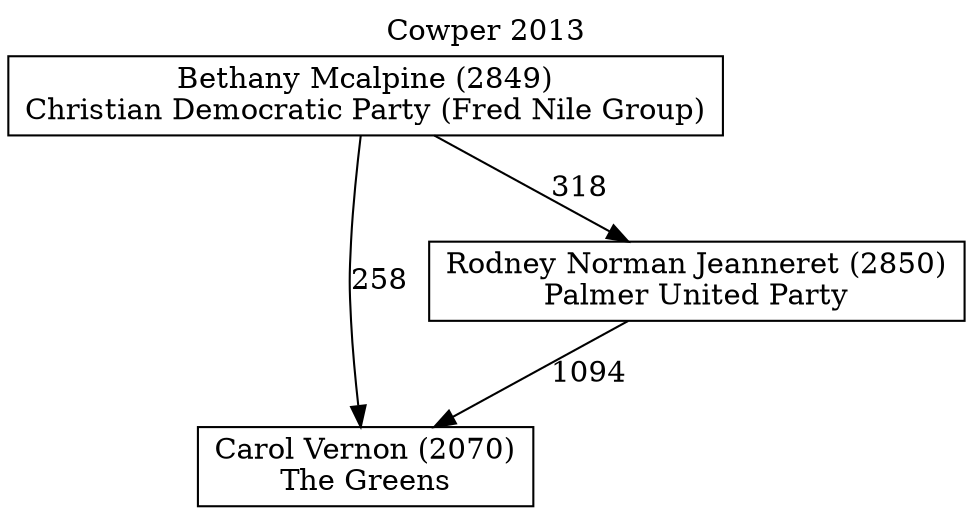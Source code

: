// House preference flow
digraph "Carol Vernon (2070)_Cowper_2013" {
	graph [label="Cowper 2013" labelloc=t mclimit=10]
	node [shape=box]
	"Bethany Mcalpine (2849)" [label="Bethany Mcalpine (2849)
Christian Democratic Party (Fred Nile Group)"]
	"Carol Vernon (2070)" [label="Carol Vernon (2070)
The Greens"]
	"Rodney Norman Jeanneret (2850)" [label="Rodney Norman Jeanneret (2850)
Palmer United Party"]
	"Bethany Mcalpine (2849)" -> "Carol Vernon (2070)" [label=258]
	"Bethany Mcalpine (2849)" -> "Rodney Norman Jeanneret (2850)" [label=318]
	"Rodney Norman Jeanneret (2850)" -> "Carol Vernon (2070)" [label=1094]
}
